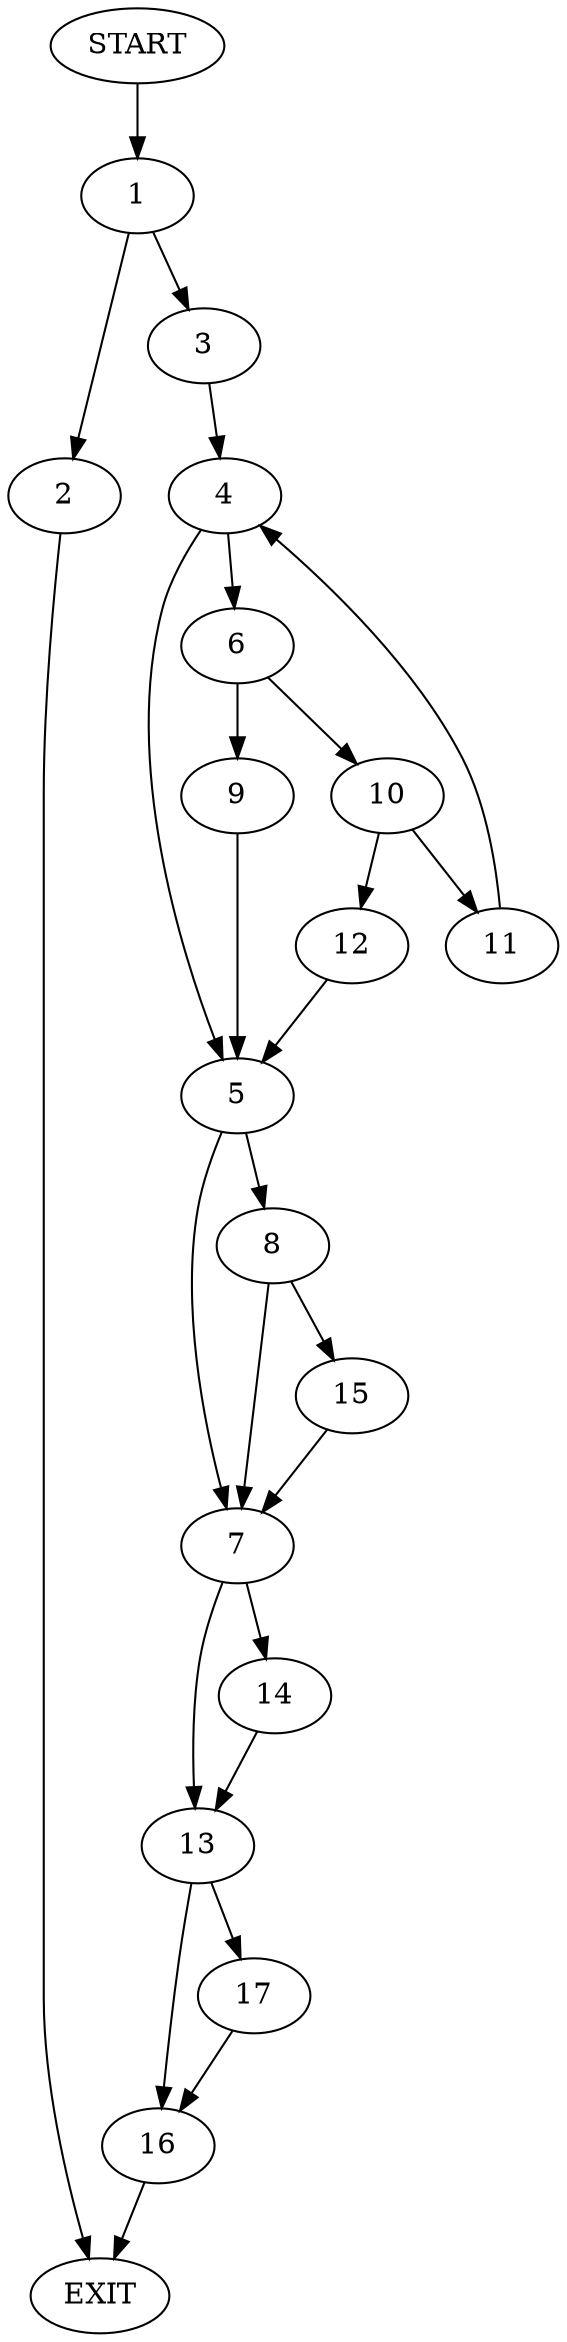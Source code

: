 digraph {
0 [label="START"]
18 [label="EXIT"]
0 -> 1
1 -> 2
1 -> 3
2 -> 18
3 -> 4
4 -> 5
4 -> 6
5 -> 7
5 -> 8
6 -> 9
6 -> 10
9 -> 5
10 -> 11
10 -> 12
12 -> 5
11 -> 4
7 -> 13
7 -> 14
8 -> 7
8 -> 15
15 -> 7
13 -> 16
13 -> 17
14 -> 13
17 -> 16
16 -> 18
}
